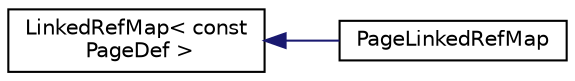 digraph "Graphical Class Hierarchy"
{
 // LATEX_PDF_SIZE
  edge [fontname="Helvetica",fontsize="10",labelfontname="Helvetica",labelfontsize="10"];
  node [fontname="Helvetica",fontsize="10",shape=record];
  rankdir="LR";
  Node0 [label="LinkedRefMap\< const\l PageDef \>",height=0.2,width=0.4,color="black", fillcolor="white", style="filled",URL="$classLinkedRefMap.html",tooltip=" "];
  Node0 -> Node1 [dir="back",color="midnightblue",fontsize="10",style="solid",fontname="Helvetica"];
  Node1 [label="PageLinkedRefMap",height=0.2,width=0.4,color="black", fillcolor="white", style="filled",URL="$classPageLinkedRefMap.html",tooltip=" "];
}
